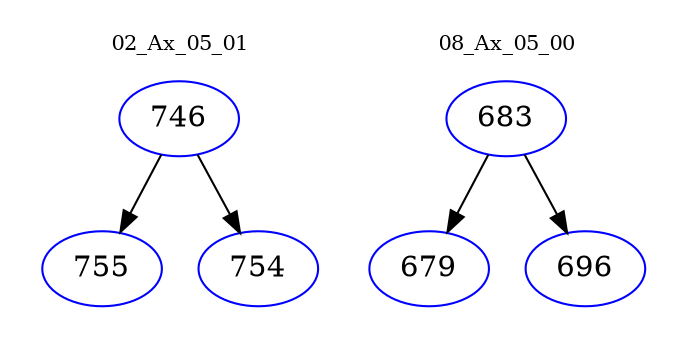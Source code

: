 digraph{
subgraph cluster_0 {
color = white
label = "02_Ax_05_01";
fontsize=10;
T0_746 [label="746", color="blue"]
T0_746 -> T0_755 [color="black"]
T0_755 [label="755", color="blue"]
T0_746 -> T0_754 [color="black"]
T0_754 [label="754", color="blue"]
}
subgraph cluster_1 {
color = white
label = "08_Ax_05_00";
fontsize=10;
T1_683 [label="683", color="blue"]
T1_683 -> T1_679 [color="black"]
T1_679 [label="679", color="blue"]
T1_683 -> T1_696 [color="black"]
T1_696 [label="696", color="blue"]
}
}
